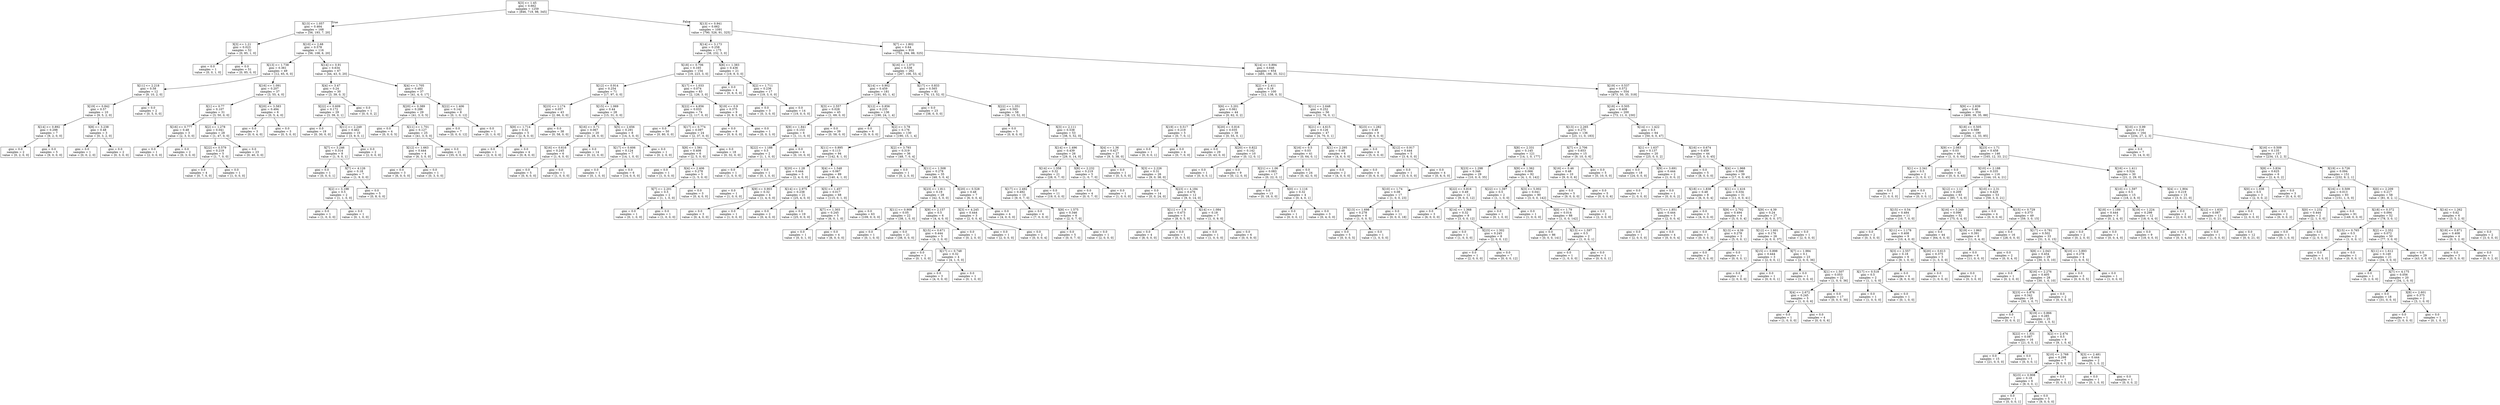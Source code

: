 digraph Tree {
node [shape=box] ;
0 [label="X[3] <= 1.45\ngini = 0.662\nsamples = 1259\nvalue = [846, 719, 98, 345]"] ;
1 [label="X[13] <= 1.057\ngini = 0.464\nsamples = 168\nvalue = [56, 193, 7, 20]"] ;
0 -> 1 [labeldistance=2.5, labelangle=45, headlabel="True"] ;
2 [label="X[3] <= 1.21\ngini = 0.023\nsamples = 52\nvalue = [0, 85, 1, 0]"] ;
1 -> 2 ;
3 [label="gini = 0.0\nsamples = 1\nvalue = [0, 0, 1, 0]"] ;
2 -> 3 ;
4 [label="gini = 0.0\nsamples = 51\nvalue = [0, 85, 0, 0]"] ;
2 -> 4 ;
5 [label="X[10] <= 2.68\ngini = 0.578\nsamples = 116\nvalue = [56, 108, 6, 20]"] ;
1 -> 5 ;
6 [label="X[13] <= 1.738\ngini = 0.361\nsamples = 49\nvalue = [12, 65, 6, 0]"] ;
5 -> 6 ;
7 [label="X[11] <= 2.218\ngini = 0.58\nsamples = 12\nvalue = [9, 10, 2, 0]"] ;
6 -> 7 ;
8 [label="X[19] <= 0.842\ngini = 0.57\nsamples = 10\nvalue = [9, 5, 2, 0]"] ;
7 -> 8 ;
9 [label="X[14] <= 0.892\ngini = 0.298\nsamples = 7\nvalue = [9, 2, 0, 0]"] ;
8 -> 9 ;
10 [label="gini = 0.0\nsamples = 2\nvalue = [0, 2, 0, 0]"] ;
9 -> 10 ;
11 [label="gini = 0.0\nsamples = 5\nvalue = [9, 0, 0, 0]"] ;
9 -> 11 ;
12 [label="X[8] <= 3.238\ngini = 0.48\nsamples = 3\nvalue = [0, 3, 2, 0]"] ;
8 -> 12 ;
13 [label="gini = 0.0\nsamples = 1\nvalue = [0, 0, 2, 0]"] ;
12 -> 13 ;
14 [label="gini = 0.0\nsamples = 2\nvalue = [0, 3, 0, 0]"] ;
12 -> 14 ;
15 [label="gini = 0.0\nsamples = 2\nvalue = [0, 5, 0, 0]"] ;
7 -> 15 ;
16 [label="X[16] <= 1.091\ngini = 0.207\nsamples = 37\nvalue = [3, 55, 4, 0]"] ;
6 -> 16 ;
17 [label="X[1] <= 0.77\ngini = 0.107\nsamples = 31\nvalue = [3, 50, 0, 0]"] ;
16 -> 17 ;
18 [label="X[16] <= 0.777\ngini = 0.48\nsamples = 3\nvalue = [2, 3, 0, 0]"] ;
17 -> 18 ;
19 [label="gini = 0.0\nsamples = 1\nvalue = [2, 0, 0, 0]"] ;
18 -> 19 ;
20 [label="gini = 0.0\nsamples = 2\nvalue = [0, 3, 0, 0]"] ;
18 -> 20 ;
21 [label="X[2] <= 1.278\ngini = 0.041\nsamples = 28\nvalue = [1, 47, 0, 0]"] ;
17 -> 21 ;
22 [label="X[22] <= 0.579\ngini = 0.219\nsamples = 5\nvalue = [1, 7, 0, 0]"] ;
21 -> 22 ;
23 [label="gini = 0.0\nsamples = 4\nvalue = [0, 7, 0, 0]"] ;
22 -> 23 ;
24 [label="gini = 0.0\nsamples = 1\nvalue = [1, 0, 0, 0]"] ;
22 -> 24 ;
25 [label="gini = 0.0\nsamples = 23\nvalue = [0, 40, 0, 0]"] ;
21 -> 25 ;
26 [label="X[20] <= 3.583\ngini = 0.494\nsamples = 6\nvalue = [0, 5, 4, 0]"] ;
16 -> 26 ;
27 [label="gini = 0.0\nsamples = 3\nvalue = [0, 0, 4, 0]"] ;
26 -> 27 ;
28 [label="gini = 0.0\nsamples = 3\nvalue = [0, 5, 0, 0]"] ;
26 -> 28 ;
29 [label="X[14] <= 0.91\ngini = 0.634\nsamples = 67\nvalue = [44, 43, 0, 20]"] ;
5 -> 29 ;
30 [label="X[4] <= 3.47\ngini = 0.24\nsamples = 30\nvalue = [3, 39, 0, 3]"] ;
29 -> 30 ;
31 [label="X[22] <= 0.609\ngini = 0.172\nsamples = 29\nvalue = [3, 39, 0, 1]"] ;
30 -> 31 ;
32 [label="gini = 0.0\nsamples = 19\nvalue = [0, 30, 0, 0]"] ;
31 -> 32 ;
33 [label="X[11] <= 2.249\ngini = 0.462\nsamples = 10\nvalue = [3, 9, 0, 1]"] ;
31 -> 33 ;
34 [label="X[7] <= 3.246\ngini = 0.314\nsamples = 8\nvalue = [1, 9, 0, 1]"] ;
33 -> 34 ;
35 [label="gini = 0.0\nsamples = 1\nvalue = [0, 0, 0, 1]"] ;
34 -> 35 ;
36 [label="X[7] <= 4.126\ngini = 0.18\nsamples = 7\nvalue = [1, 9, 0, 0]"] ;
34 -> 36 ;
37 [label="X[2] <= 3.198\ngini = 0.5\nsamples = 2\nvalue = [1, 1, 0, 0]"] ;
36 -> 37 ;
38 [label="gini = 0.0\nsamples = 1\nvalue = [1, 0, 0, 0]"] ;
37 -> 38 ;
39 [label="gini = 0.0\nsamples = 1\nvalue = [0, 1, 0, 0]"] ;
37 -> 39 ;
40 [label="gini = 0.0\nsamples = 5\nvalue = [0, 8, 0, 0]"] ;
36 -> 40 ;
41 [label="gini = 0.0\nsamples = 2\nvalue = [2, 0, 0, 0]"] ;
33 -> 41 ;
42 [label="gini = 0.0\nsamples = 1\nvalue = [0, 0, 0, 2]"] ;
30 -> 42 ;
43 [label="X[4] <= 1.705\ngini = 0.483\nsamples = 37\nvalue = [41, 4, 0, 17]"] ;
29 -> 43 ;
44 [label="X[20] <= 0.389\ngini = 0.286\nsamples = 29\nvalue = [41, 3, 0, 5]"] ;
43 -> 44 ;
45 [label="gini = 0.0\nsamples = 4\nvalue = [0, 0, 0, 5]"] ;
44 -> 45 ;
46 [label="X[11] <= 1.701\ngini = 0.127\nsamples = 25\nvalue = [41, 3, 0, 0]"] ;
44 -> 46 ;
47 [label="X[12] <= 1.663\ngini = 0.444\nsamples = 4\nvalue = [6, 3, 0, 0]"] ;
46 -> 47 ;
48 [label="gini = 0.0\nsamples = 3\nvalue = [6, 0, 0, 0]"] ;
47 -> 48 ;
49 [label="gini = 0.0\nsamples = 1\nvalue = [0, 3, 0, 0]"] ;
47 -> 49 ;
50 [label="gini = 0.0\nsamples = 21\nvalue = [35, 0, 0, 0]"] ;
46 -> 50 ;
51 [label="X[22] <= 1.406\ngini = 0.142\nsamples = 8\nvalue = [0, 1, 0, 12]"] ;
43 -> 51 ;
52 [label="gini = 0.0\nsamples = 7\nvalue = [0, 0, 0, 12]"] ;
51 -> 52 ;
53 [label="gini = 0.0\nsamples = 1\nvalue = [0, 1, 0, 0]"] ;
51 -> 53 ;
54 [label="X[13] <= 0.941\ngini = 0.662\nsamples = 1091\nvalue = [790, 526, 91, 325]"] ;
0 -> 54 [labeldistance=2.5, labelangle=-45, headlabel="False"] ;
55 [label="X[14] <= 3.173\ngini = 0.258\nsamples = 175\nvalue = [38, 232, 3, 0]"] ;
54 -> 55 ;
56 [label="X[18] <= 0.706\ngini = 0.165\nsamples = 154\nvalue = [19, 223, 3, 0]"] ;
55 -> 56 ;
57 [label="X[12] <= 0.914\ngini = 0.254\nsamples = 71\nvalue = [17, 97, 0, 0]"] ;
56 -> 57 ;
58 [label="X[23] <= 1.174\ngini = 0.057\nsamples = 43\nvalue = [2, 66, 0, 0]"] ;
57 -> 58 ;
59 [label="X[9] <= 1.714\ngini = 0.32\nsamples = 5\nvalue = [2, 8, 0, 0]"] ;
58 -> 59 ;
60 [label="gini = 0.0\nsamples = 1\nvalue = [2, 0, 0, 0]"] ;
59 -> 60 ;
61 [label="gini = 0.0\nsamples = 4\nvalue = [0, 8, 0, 0]"] ;
59 -> 61 ;
62 [label="gini = 0.0\nsamples = 38\nvalue = [0, 58, 0, 0]"] ;
58 -> 62 ;
63 [label="X[15] <= 1.069\ngini = 0.44\nsamples = 28\nvalue = [15, 31, 0, 0]"] ;
57 -> 63 ;
64 [label="X[16] <= 0.71\ngini = 0.067\nsamples = 20\nvalue = [1, 28, 0, 0]"] ;
63 -> 64 ;
65 [label="X[16] <= 0.616\ngini = 0.245\nsamples = 6\nvalue = [1, 6, 0, 0]"] ;
64 -> 65 ;
66 [label="gini = 0.0\nsamples = 5\nvalue = [0, 6, 0, 0]"] ;
65 -> 66 ;
67 [label="gini = 0.0\nsamples = 1\nvalue = [1, 0, 0, 0]"] ;
65 -> 67 ;
68 [label="gini = 0.0\nsamples = 14\nvalue = [0, 22, 0, 0]"] ;
64 -> 68 ;
69 [label="X[5] <= 2.656\ngini = 0.291\nsamples = 8\nvalue = [14, 3, 0, 0]"] ;
63 -> 69 ;
70 [label="X[17] <= 0.606\ngini = 0.124\nsamples = 7\nvalue = [14, 1, 0, 0]"] ;
69 -> 70 ;
71 [label="gini = 0.0\nsamples = 1\nvalue = [0, 1, 0, 0]"] ;
70 -> 71 ;
72 [label="gini = 0.0\nsamples = 6\nvalue = [14, 0, 0, 0]"] ;
70 -> 72 ;
73 [label="gini = 0.0\nsamples = 1\nvalue = [0, 2, 0, 0]"] ;
69 -> 73 ;
74 [label="X[17] <= 1.033\ngini = 0.074\nsamples = 83\nvalue = [2, 126, 3, 0]"] ;
56 -> 74 ;
75 [label="X[22] <= 4.856\ngini = 0.033\nsamples = 74\nvalue = [2, 117, 0, 0]"] ;
74 -> 75 ;
76 [label="gini = 0.0\nsamples = 50\nvalue = [0, 80, 0, 0]"] ;
75 -> 76 ;
77 [label="X[17] <= 0.774\ngini = 0.097\nsamples = 24\nvalue = [2, 37, 0, 0]"] ;
75 -> 77 ;
78 [label="X[8] <= 1.561\ngini = 0.408\nsamples = 6\nvalue = [2, 5, 0, 0]"] ;
77 -> 78 ;
79 [label="gini = 0.0\nsamples = 1\nvalue = [1, 0, 0, 0]"] ;
78 -> 79 ;
80 [label="X[4] <= 2.406\ngini = 0.278\nsamples = 5\nvalue = [1, 5, 0, 0]"] ;
78 -> 80 ;
81 [label="X[7] <= 2.201\ngini = 0.5\nsamples = 2\nvalue = [1, 1, 0, 0]"] ;
80 -> 81 ;
82 [label="gini = 0.0\nsamples = 1\nvalue = [0, 1, 0, 0]"] ;
81 -> 82 ;
83 [label="gini = 0.0\nsamples = 1\nvalue = [1, 0, 0, 0]"] ;
81 -> 83 ;
84 [label="gini = 0.0\nsamples = 3\nvalue = [0, 4, 0, 0]"] ;
80 -> 84 ;
85 [label="gini = 0.0\nsamples = 18\nvalue = [0, 32, 0, 0]"] ;
77 -> 85 ;
86 [label="X[19] <= 0.9\ngini = 0.375\nsamples = 9\nvalue = [0, 9, 3, 0]"] ;
74 -> 86 ;
87 [label="gini = 0.0\nsamples = 8\nvalue = [0, 9, 0, 0]"] ;
86 -> 87 ;
88 [label="gini = 0.0\nsamples = 1\nvalue = [0, 0, 3, 0]"] ;
86 -> 88 ;
89 [label="X[8] <= 1.383\ngini = 0.436\nsamples = 21\nvalue = [19, 9, 0, 0]"] ;
55 -> 89 ;
90 [label="gini = 0.0\nsamples = 4\nvalue = [0, 6, 0, 0]"] ;
89 -> 90 ;
91 [label="X[2] <= 1.711\ngini = 0.236\nsamples = 17\nvalue = [19, 3, 0, 0]"] ;
89 -> 91 ;
92 [label="gini = 0.0\nsamples = 3\nvalue = [0, 3, 0, 0]"] ;
91 -> 92 ;
93 [label="gini = 0.0\nsamples = 14\nvalue = [19, 0, 0, 0]"] ;
91 -> 93 ;
94 [label="X[7] <= 1.802\ngini = 0.64\nsamples = 916\nvalue = [752, 294, 88, 325]"] ;
54 -> 94 ;
95 [label="X[16] <= 1.073\ngini = 0.538\nsamples = 262\nvalue = [267, 106, 53, 4]"] ;
94 -> 95 ;
96 [label="X[14] <= 0.902\ngini = 0.459\nsamples = 181\nvalue = [191, 93, 1, 4]"] ;
95 -> 96 ;
97 [label="X[3] <= 2.557\ngini = 0.028\nsamples = 45\nvalue = [1, 69, 0, 0]"] ;
96 -> 97 ;
98 [label="X[9] <= 1.841\ngini = 0.153\nsamples = 6\nvalue = [1, 11, 0, 0]"] ;
97 -> 98 ;
99 [label="X[22] <= 1.188\ngini = 0.5\nsamples = 2\nvalue = [1, 1, 0, 0]"] ;
98 -> 99 ;
100 [label="gini = 0.0\nsamples = 1\nvalue = [1, 0, 0, 0]"] ;
99 -> 100 ;
101 [label="gini = 0.0\nsamples = 1\nvalue = [0, 1, 0, 0]"] ;
99 -> 101 ;
102 [label="gini = 0.0\nsamples = 4\nvalue = [0, 10, 0, 0]"] ;
98 -> 102 ;
103 [label="gini = 0.0\nsamples = 39\nvalue = [0, 58, 0, 0]"] ;
97 -> 103 ;
104 [label="X[12] <= 0.856\ngini = 0.235\nsamples = 136\nvalue = [190, 24, 1, 4]"] ;
96 -> 104 ;
105 [label="gini = 0.0\nsamples = 6\nvalue = [0, 9, 0, 0]"] ;
104 -> 105 ;
106 [label="X[2] <= 3.78\ngini = 0.176\nsamples = 130\nvalue = [190, 15, 1, 4]"] ;
104 -> 106 ;
107 [label="X[11] <= 0.895\ngini = 0.113\nsamples = 94\nvalue = [142, 8, 1, 0]"] ;
106 -> 107 ;
108 [label="X[20] <= 1.28\ngini = 0.444\nsamples = 5\nvalue = [2, 4, 0, 0]"] ;
107 -> 108 ;
109 [label="gini = 0.0\nsamples = 1\nvalue = [1, 0, 0, 0]"] ;
108 -> 109 ;
110 [label="X[9] <= 0.903\ngini = 0.32\nsamples = 4\nvalue = [1, 4, 0, 0]"] ;
108 -> 110 ;
111 [label="gini = 0.0\nsamples = 3\nvalue = [0, 4, 0, 0]"] ;
110 -> 111 ;
112 [label="gini = 0.0\nsamples = 1\nvalue = [1, 0, 0, 0]"] ;
110 -> 112 ;
113 [label="X[4] <= 1.548\ngini = 0.067\nsamples = 89\nvalue = [140, 4, 1, 0]"] ;
107 -> 113 ;
114 [label="X[14] <= 2.975\ngini = 0.238\nsamples = 21\nvalue = [25, 4, 0, 0]"] ;
113 -> 114 ;
115 [label="gini = 0.0\nsamples = 2\nvalue = [0, 4, 0, 0]"] ;
114 -> 115 ;
116 [label="gini = 0.0\nsamples = 19\nvalue = [25, 0, 0, 0]"] ;
114 -> 116 ;
117 [label="X[5] <= 1.457\ngini = 0.017\nsamples = 68\nvalue = [115, 0, 1, 0]"] ;
113 -> 117 ;
118 [label="X[7] <= 1.303\ngini = 0.245\nsamples = 5\nvalue = [6, 0, 1, 0]"] ;
117 -> 118 ;
119 [label="gini = 0.0\nsamples = 1\nvalue = [0, 0, 1, 0]"] ;
118 -> 119 ;
120 [label="gini = 0.0\nsamples = 4\nvalue = [6, 0, 0, 0]"] ;
118 -> 120 ;
121 [label="gini = 0.0\nsamples = 63\nvalue = [109, 0, 0, 0]"] ;
117 -> 121 ;
122 [label="X[2] <= 3.793\ngini = 0.319\nsamples = 36\nvalue = [48, 7, 0, 4]"] ;
106 -> 122 ;
123 [label="gini = 0.0\nsamples = 1\nvalue = [0, 2, 0, 0]"] ;
122 -> 123 ;
124 [label="X[11] <= 1.508\ngini = 0.278\nsamples = 35\nvalue = [48, 5, 0, 4]"] ;
122 -> 124 ;
125 [label="X[23] <= 1.811\ngini = 0.19\nsamples = 28\nvalue = [42, 5, 0, 0]"] ;
124 -> 125 ;
126 [label="X[11] <= 0.909\ngini = 0.05\nsamples = 22\nvalue = [38, 1, 0, 0]"] ;
125 -> 126 ;
127 [label="gini = 0.0\nsamples = 1\nvalue = [0, 1, 0, 0]"] ;
126 -> 127 ;
128 [label="gini = 0.0\nsamples = 21\nvalue = [38, 0, 0, 0]"] ;
126 -> 128 ;
129 [label="X[9] <= 2.157\ngini = 0.5\nsamples = 6\nvalue = [4, 4, 0, 0]"] ;
125 -> 129 ;
130 [label="X[15] <= 0.671\ngini = 0.444\nsamples = 5\nvalue = [4, 2, 0, 0]"] ;
129 -> 130 ;
131 [label="gini = 0.0\nsamples = 1\nvalue = [0, 1, 0, 0]"] ;
130 -> 131 ;
132 [label="X[17] <= 0.748\ngini = 0.32\nsamples = 4\nvalue = [4, 1, 0, 0]"] ;
130 -> 132 ;
133 [label="gini = 0.0\nsamples = 3\nvalue = [4, 0, 0, 0]"] ;
132 -> 133 ;
134 [label="gini = 0.0\nsamples = 1\nvalue = [0, 1, 0, 0]"] ;
132 -> 134 ;
135 [label="gini = 0.0\nsamples = 1\nvalue = [0, 2, 0, 0]"] ;
129 -> 135 ;
136 [label="X[20] <= 0.528\ngini = 0.48\nsamples = 7\nvalue = [6, 0, 0, 4]"] ;
124 -> 136 ;
137 [label="X[3] <= 4.245\ngini = 0.444\nsamples = 3\nvalue = [2, 0, 0, 4]"] ;
136 -> 137 ;
138 [label="gini = 0.0\nsamples = 1\nvalue = [2, 0, 0, 0]"] ;
137 -> 138 ;
139 [label="gini = 0.0\nsamples = 2\nvalue = [0, 0, 0, 4]"] ;
137 -> 139 ;
140 [label="gini = 0.0\nsamples = 4\nvalue = [4, 0, 0, 0]"] ;
136 -> 140 ;
141 [label="X[17] <= 0.833\ngini = 0.565\nsamples = 81\nvalue = [76, 13, 52, 0]"] ;
95 -> 141 ;
142 [label="gini = 0.0\nsamples = 23\nvalue = [38, 0, 0, 0]"] ;
141 -> 142 ;
143 [label="X[22] <= 1.351\ngini = 0.593\nsamples = 58\nvalue = [38, 13, 52, 0]"] ;
141 -> 143 ;
144 [label="gini = 0.0\nsamples = 5\nvalue = [0, 8, 0, 0]"] ;
143 -> 144 ;
145 [label="X[3] <= 2.111\ngini = 0.538\nsamples = 53\nvalue = [38, 5, 52, 0]"] ;
143 -> 145 ;
146 [label="X[14] <= 1.496\ngini = 0.439\nsamples = 26\nvalue = [29, 0, 14, 0]"] ;
145 -> 146 ;
147 [label="X[14] <= 1.358\ngini = 0.32\nsamples = 21\nvalue = [28, 0, 7, 0]"] ;
146 -> 147 ;
148 [label="X[17] <= 2.492\ngini = 0.492\nsamples = 10\nvalue = [9, 0, 7, 0]"] ;
147 -> 148 ;
149 [label="gini = 0.0\nsamples = 4\nvalue = [7, 0, 0, 0]"] ;
148 -> 149 ;
150 [label="X[8] <= 1.575\ngini = 0.346\nsamples = 6\nvalue = [2, 0, 7, 0]"] ;
148 -> 150 ;
151 [label="gini = 0.0\nsamples = 5\nvalue = [0, 0, 7, 0]"] ;
150 -> 151 ;
152 [label="gini = 0.0\nsamples = 1\nvalue = [2, 0, 0, 0]"] ;
150 -> 152 ;
153 [label="gini = 0.0\nsamples = 11\nvalue = [19, 0, 0, 0]"] ;
147 -> 153 ;
154 [label="X[8] <= 2.232\ngini = 0.219\nsamples = 5\nvalue = [1, 0, 7, 0]"] ;
146 -> 154 ;
155 [label="gini = 0.0\nsamples = 4\nvalue = [0, 0, 7, 0]"] ;
154 -> 155 ;
156 [label="gini = 0.0\nsamples = 1\nvalue = [1, 0, 0, 0]"] ;
154 -> 156 ;
157 [label="X[4] <= 1.36\ngini = 0.427\nsamples = 27\nvalue = [9, 5, 38, 0]"] ;
145 -> 157 ;
158 [label="gini = 0.0\nsamples = 1\nvalue = [0, 5, 0, 0]"] ;
157 -> 158 ;
159 [label="X[3] <= 2.226\ngini = 0.31\nsamples = 26\nvalue = [9, 0, 38, 0]"] ;
157 -> 159 ;
160 [label="gini = 0.0\nsamples = 14\nvalue = [0, 0, 24, 0]"] ;
159 -> 160 ;
161 [label="X[23] <= 4.184\ngini = 0.476\nsamples = 12\nvalue = [9, 0, 14, 0]"] ;
159 -> 161 ;
162 [label="X[11] <= 1.9\ngini = 0.473\nsamples = 5\nvalue = [8, 0, 5, 0]"] ;
161 -> 162 ;
163 [label="gini = 0.0\nsamples = 4\nvalue = [8, 0, 0, 0]"] ;
162 -> 163 ;
164 [label="gini = 0.0\nsamples = 1\nvalue = [0, 0, 5, 0]"] ;
162 -> 164 ;
165 [label="X[14] <= 1.084\ngini = 0.18\nsamples = 7\nvalue = [1, 0, 9, 0]"] ;
161 -> 165 ;
166 [label="gini = 0.0\nsamples = 1\nvalue = [1, 0, 0, 0]"] ;
165 -> 166 ;
167 [label="gini = 0.0\nsamples = 6\nvalue = [0, 0, 9, 0]"] ;
165 -> 167 ;
168 [label="X[14] <= 0.894\ngini = 0.646\nsamples = 654\nvalue = [485, 188, 35, 321]"] ;
94 -> 168 ;
169 [label="X[2] <= 2.411\ngini = 0.18\nsamples = 100\nvalue = [12, 138, 0, 3]"] ;
168 -> 169 ;
170 [label="X[6] <= 3.201\ngini = 0.061\nsamples = 44\nvalue = [0, 62, 0, 2]"] ;
169 -> 170 ;
171 [label="X[19] <= 0.517\ngini = 0.219\nsamples = 5\nvalue = [0, 7, 0, 1]"] ;
170 -> 171 ;
172 [label="gini = 0.0\nsamples = 1\nvalue = [0, 0, 0, 1]"] ;
171 -> 172 ;
173 [label="gini = 0.0\nsamples = 4\nvalue = [0, 7, 0, 0]"] ;
171 -> 173 ;
174 [label="X[20] <= 0.816\ngini = 0.035\nsamples = 39\nvalue = [0, 55, 0, 1]"] ;
170 -> 174 ;
175 [label="gini = 0.0\nsamples = 29\nvalue = [0, 43, 0, 0]"] ;
174 -> 175 ;
176 [label="X[20] <= 0.822\ngini = 0.142\nsamples = 10\nvalue = [0, 12, 0, 1]"] ;
174 -> 176 ;
177 [label="gini = 0.0\nsamples = 1\nvalue = [0, 0, 0, 1]"] ;
176 -> 177 ;
178 [label="gini = 0.0\nsamples = 9\nvalue = [0, 12, 0, 0]"] ;
176 -> 178 ;
179 [label="X[11] <= 2.648\ngini = 0.252\nsamples = 56\nvalue = [12, 76, 0, 1]"] ;
169 -> 179 ;
180 [label="X[21] <= 4.615\ngini = 0.126\nsamples = 47\nvalue = [4, 70, 0, 1]"] ;
179 -> 180 ;
181 [label="X[16] <= 0.5\ngini = 0.03\nsamples = 41\nvalue = [0, 64, 0, 1]"] ;
180 -> 181 ;
182 [label="X[21] <= 1.06\ngini = 0.083\nsamples = 17\nvalue = [0, 22, 0, 1]"] ;
181 -> 182 ;
183 [label="gini = 0.0\nsamples = 13\nvalue = [0, 18, 0, 0]"] ;
182 -> 183 ;
184 [label="X[0] <= 1.116\ngini = 0.32\nsamples = 4\nvalue = [0, 4, 0, 1]"] ;
182 -> 184 ;
185 [label="gini = 0.0\nsamples = 1\nvalue = [0, 0, 0, 1]"] ;
184 -> 185 ;
186 [label="gini = 0.0\nsamples = 3\nvalue = [0, 4, 0, 0]"] ;
184 -> 186 ;
187 [label="gini = 0.0\nsamples = 24\nvalue = [0, 42, 0, 0]"] ;
181 -> 187 ;
188 [label="X[1] <= 2.295\ngini = 0.48\nsamples = 6\nvalue = [4, 6, 0, 0]"] ;
180 -> 188 ;
189 [label="gini = 0.0\nsamples = 2\nvalue = [4, 0, 0, 0]"] ;
188 -> 189 ;
190 [label="gini = 0.0\nsamples = 4\nvalue = [0, 6, 0, 0]"] ;
188 -> 190 ;
191 [label="X[23] <= 1.282\ngini = 0.49\nsamples = 9\nvalue = [8, 6, 0, 0]"] ;
179 -> 191 ;
192 [label="gini = 0.0\nsamples = 4\nvalue = [5, 0, 0, 0]"] ;
191 -> 192 ;
193 [label="X[12] <= 0.917\ngini = 0.444\nsamples = 5\nvalue = [3, 6, 0, 0]"] ;
191 -> 193 ;
194 [label="gini = 0.0\nsamples = 1\nvalue = [3, 0, 0, 0]"] ;
193 -> 194 ;
195 [label="gini = 0.0\nsamples = 4\nvalue = [0, 6, 0, 0]"] ;
193 -> 195 ;
196 [label="X[19] <= 0.537\ngini = 0.572\nsamples = 554\nvalue = [473, 50, 35, 318]"] ;
168 -> 196 ;
197 [label="X[18] <= 0.505\ngini = 0.408\nsamples = 200\nvalue = [73, 11, 0, 230]"] ;
196 -> 197 ;
198 [label="X[13] <= 2.265\ngini = 0.275\nsamples = 136\nvalue = [23, 11, 0, 183]"] ;
197 -> 198 ;
199 [label="X[8] <= 2.331\ngini = 0.145\nsamples = 121\nvalue = [14, 1, 0, 177]"] ;
198 -> 199 ;
200 [label="X[23] <= 1.298\ngini = 0.346\nsamples = 29\nvalue = [10, 0, 0, 35]"] ;
199 -> 200 ;
201 [label="X[10] <= 1.74\ngini = 0.08\nsamples = 17\nvalue = [1, 0, 0, 23]"] ;
200 -> 201 ;
202 [label="X[13] <= 1.698\ngini = 0.278\nsamples = 6\nvalue = [1, 0, 0, 5]"] ;
201 -> 202 ;
203 [label="gini = 0.0\nsamples = 5\nvalue = [0, 0, 0, 5]"] ;
202 -> 203 ;
204 [label="gini = 0.0\nsamples = 1\nvalue = [1, 0, 0, 0]"] ;
202 -> 204 ;
205 [label="gini = 0.0\nsamples = 11\nvalue = [0, 0, 0, 18]"] ;
201 -> 205 ;
206 [label="X[22] <= 0.816\ngini = 0.49\nsamples = 12\nvalue = [9, 0, 0, 12]"] ;
200 -> 206 ;
207 [label="gini = 0.0\nsamples = 3\nvalue = [6, 0, 0, 0]"] ;
206 -> 207 ;
208 [label="X[14] <= 1.368\ngini = 0.32\nsamples = 9\nvalue = [3, 0, 0, 12]"] ;
206 -> 208 ;
209 [label="gini = 0.0\nsamples = 1\nvalue = [1, 0, 0, 0]"] ;
208 -> 209 ;
210 [label="X[23] <= 1.302\ngini = 0.245\nsamples = 8\nvalue = [2, 0, 0, 12]"] ;
208 -> 210 ;
211 [label="gini = 0.0\nsamples = 1\nvalue = [2, 0, 0, 0]"] ;
210 -> 211 ;
212 [label="gini = 0.0\nsamples = 7\nvalue = [0, 0, 0, 12]"] ;
210 -> 212 ;
213 [label="X[9] <= 1.362\ngini = 0.066\nsamples = 92\nvalue = [4, 1, 0, 142]"] ;
199 -> 213 ;
214 [label="X[22] <= 1.397\ngini = 0.5\nsamples = 2\nvalue = [1, 1, 0, 0]"] ;
213 -> 214 ;
215 [label="gini = 0.0\nsamples = 1\nvalue = [0, 1, 0, 0]"] ;
214 -> 215 ;
216 [label="gini = 0.0\nsamples = 1\nvalue = [1, 0, 0, 0]"] ;
214 -> 216 ;
217 [label="X[3] <= 5.002\ngini = 0.041\nsamples = 90\nvalue = [3, 0, 0, 142]"] ;
213 -> 217 ;
218 [label="X[0] <= 1.79\ngini = 0.014\nsamples = 88\nvalue = [1, 0, 0, 142]"] ;
217 -> 218 ;
219 [label="gini = 0.0\nsamples = 86\nvalue = [0, 0, 0, 141]"] ;
218 -> 219 ;
220 [label="X[13] <= 1.597\ngini = 0.5\nsamples = 2\nvalue = [1, 0, 0, 1]"] ;
218 -> 220 ;
221 [label="gini = 0.0\nsamples = 1\nvalue = [1, 0, 0, 0]"] ;
220 -> 221 ;
222 [label="gini = 0.0\nsamples = 1\nvalue = [0, 0, 0, 1]"] ;
220 -> 222 ;
223 [label="gini = 0.0\nsamples = 2\nvalue = [2, 0, 0, 0]"] ;
217 -> 223 ;
224 [label="X[7] <= 2.706\ngini = 0.653\nsamples = 15\nvalue = [9, 10, 0, 6]"] ;
198 -> 224 ;
225 [label="X[16] <= 0.46\ngini = 0.48\nsamples = 10\nvalue = [9, 0, 0, 6]"] ;
224 -> 225 ;
226 [label="gini = 0.0\nsamples = 5\nvalue = [9, 0, 0, 0]"] ;
225 -> 226 ;
227 [label="gini = 0.0\nsamples = 5\nvalue = [0, 0, 0, 6]"] ;
225 -> 227 ;
228 [label="gini = 0.0\nsamples = 5\nvalue = [0, 10, 0, 0]"] ;
224 -> 228 ;
229 [label="X[14] <= 1.422\ngini = 0.5\nsamples = 64\nvalue = [50, 0, 0, 47]"] ;
197 -> 229 ;
230 [label="X[1] <= 1.637\ngini = 0.137\nsamples = 20\nvalue = [25, 0, 0, 2]"] ;
229 -> 230 ;
231 [label="gini = 0.0\nsamples = 18\nvalue = [24, 0, 0, 0]"] ;
230 -> 231 ;
232 [label="X[9] <= 3.691\ngini = 0.444\nsamples = 2\nvalue = [1, 0, 0, 2]"] ;
230 -> 232 ;
233 [label="gini = 0.0\nsamples = 1\nvalue = [1, 0, 0, 0]"] ;
232 -> 233 ;
234 [label="gini = 0.0\nsamples = 1\nvalue = [0, 0, 0, 2]"] ;
232 -> 234 ;
235 [label="X[16] <= 0.674\ngini = 0.459\nsamples = 44\nvalue = [25, 0, 0, 45]"] ;
229 -> 235 ;
236 [label="gini = 0.0\nsamples = 5\nvalue = [8, 0, 0, 0]"] ;
235 -> 236 ;
237 [label="X[4] <= 1.968\ngini = 0.398\nsamples = 39\nvalue = [17, 0, 0, 45]"] ;
235 -> 237 ;
238 [label="X[18] <= 1.838\ngini = 0.48\nsamples = 8\nvalue = [6, 0, 0, 4]"] ;
237 -> 238 ;
239 [label="X[7] <= 1.851\ngini = 0.444\nsamples = 5\nvalue = [2, 0, 0, 4]"] ;
238 -> 239 ;
240 [label="gini = 0.0\nsamples = 1\nvalue = [2, 0, 0, 0]"] ;
239 -> 240 ;
241 [label="gini = 0.0\nsamples = 4\nvalue = [0, 0, 0, 4]"] ;
239 -> 241 ;
242 [label="gini = 0.0\nsamples = 3\nvalue = [4, 0, 0, 0]"] ;
238 -> 242 ;
243 [label="X[1] <= 1.416\ngini = 0.334\nsamples = 31\nvalue = [11, 0, 0, 41]"] ;
237 -> 243 ;
244 [label="X[9] <= 2.702\ngini = 0.494\nsamples = 4\nvalue = [5, 0, 0, 4]"] ;
243 -> 244 ;
245 [label="gini = 0.0\nsamples = 1\nvalue = [0, 0, 0, 3]"] ;
244 -> 245 ;
246 [label="X[13] <= 4.39\ngini = 0.278\nsamples = 3\nvalue = [5, 0, 0, 1]"] ;
244 -> 246 ;
247 [label="gini = 0.0\nsamples = 2\nvalue = [5, 0, 0, 0]"] ;
246 -> 247 ;
248 [label="gini = 0.0\nsamples = 1\nvalue = [0, 0, 0, 1]"] ;
246 -> 248 ;
249 [label="X[9] <= 4.39\ngini = 0.24\nsamples = 27\nvalue = [6, 0, 0, 37]"] ;
243 -> 249 ;
250 [label="X[12] <= 1.601\ngini = 0.176\nsamples = 26\nvalue = [4, 0, 0, 37]"] ;
249 -> 250 ;
251 [label="X[15] <= 0.898\ngini = 0.444\nsamples = 3\nvalue = [2, 0, 0, 1]"] ;
250 -> 251 ;
252 [label="gini = 0.0\nsamples = 2\nvalue = [2, 0, 0, 0]"] ;
251 -> 252 ;
253 [label="gini = 0.0\nsamples = 1\nvalue = [0, 0, 0, 1]"] ;
251 -> 253 ;
254 [label="X[7] <= 1.984\ngini = 0.1\nsamples = 23\nvalue = [2, 0, 0, 36]"] ;
250 -> 254 ;
255 [label="gini = 0.0\nsamples = 1\nvalue = [1, 0, 0, 0]"] ;
254 -> 255 ;
256 [label="X[1] <= 1.507\ngini = 0.053\nsamples = 22\nvalue = [1, 0, 0, 36]"] ;
254 -> 256 ;
257 [label="X[4] <= 2.672\ngini = 0.245\nsamples = 5\nvalue = [1, 0, 0, 6]"] ;
256 -> 257 ;
258 [label="gini = 0.0\nsamples = 1\nvalue = [1, 0, 0, 0]"] ;
257 -> 258 ;
259 [label="gini = 0.0\nsamples = 4\nvalue = [0, 0, 0, 6]"] ;
257 -> 259 ;
260 [label="gini = 0.0\nsamples = 17\nvalue = [0, 0, 0, 30]"] ;
256 -> 260 ;
261 [label="gini = 0.0\nsamples = 1\nvalue = [2, 0, 0, 0]"] ;
249 -> 261 ;
262 [label="X[9] <= 2.839\ngini = 0.46\nsamples = 354\nvalue = [400, 39, 35, 88]"] ;
196 -> 262 ;
263 [label="X[18] <= 0.505\ngini = 0.589\nsamples = 190\nvalue = [166, 12, 33, 85]"] ;
262 -> 263 ;
264 [label="X[9] <= 2.083\ngini = 0.03\nsamples = 44\nvalue = [1, 0, 0, 64]"] ;
263 -> 264 ;
265 [label="X[1] <= 2.341\ngini = 0.5\nsamples = 2\nvalue = [1, 0, 0, 1]"] ;
264 -> 265 ;
266 [label="gini = 0.0\nsamples = 1\nvalue = [1, 0, 0, 0]"] ;
265 -> 266 ;
267 [label="gini = 0.0\nsamples = 1\nvalue = [0, 0, 0, 1]"] ;
265 -> 267 ;
268 [label="gini = 0.0\nsamples = 42\nvalue = [0, 0, 0, 63]"] ;
264 -> 268 ;
269 [label="X[23] <= 1.71\ngini = 0.458\nsamples = 146\nvalue = [165, 12, 33, 21]"] ;
263 -> 269 ;
270 [label="X[10] <= 2.188\ngini = 0.335\nsamples = 116\nvalue = [144, 10, 4, 21]"] ;
269 -> 270 ;
271 [label="X[12] <= 1.12\ngini = 0.209\nsamples = 63\nvalue = [85, 7, 4, 0]"] ;
270 -> 271 ;
272 [label="X[15] <= 0.54\ngini = 0.484\nsamples = 11\nvalue = [10, 7, 0, 0]"] ;
271 -> 272 ;
273 [label="gini = 0.0\nsamples = 2\nvalue = [0, 3, 0, 0]"] ;
272 -> 273 ;
274 [label="X[11] <= 1.178\ngini = 0.408\nsamples = 9\nvalue = [10, 4, 0, 0]"] ;
272 -> 274 ;
275 [label="X[3] <= 2.557\ngini = 0.18\nsamples = 6\nvalue = [9, 1, 0, 0]"] ;
274 -> 275 ;
276 [label="X[17] <= 0.518\ngini = 0.5\nsamples = 2\nvalue = [1, 1, 0, 0]"] ;
275 -> 276 ;
277 [label="gini = 0.0\nsamples = 1\nvalue = [1, 0, 0, 0]"] ;
276 -> 277 ;
278 [label="gini = 0.0\nsamples = 1\nvalue = [0, 1, 0, 0]"] ;
276 -> 278 ;
279 [label="gini = 0.0\nsamples = 4\nvalue = [8, 0, 0, 0]"] ;
275 -> 279 ;
280 [label="X[20] <= 0.613\ngini = 0.375\nsamples = 3\nvalue = [1, 3, 0, 0]"] ;
274 -> 280 ;
281 [label="gini = 0.0\nsamples = 1\nvalue = [1, 0, 0, 0]"] ;
280 -> 281 ;
282 [label="gini = 0.0\nsamples = 2\nvalue = [0, 3, 0, 0]"] ;
280 -> 282 ;
283 [label="X[16] <= 3.248\ngini = 0.096\nsamples = 52\nvalue = [75, 0, 4, 0]"] ;
271 -> 283 ;
284 [label="gini = 0.0\nsamples = 44\nvalue = [64, 0, 0, 0]"] ;
283 -> 284 ;
285 [label="X[19] <= 1.863\ngini = 0.391\nsamples = 8\nvalue = [11, 0, 4, 0]"] ;
283 -> 285 ;
286 [label="gini = 0.0\nsamples = 6\nvalue = [11, 0, 0, 0]"] ;
285 -> 286 ;
287 [label="gini = 0.0\nsamples = 2\nvalue = [0, 0, 4, 0]"] ;
285 -> 287 ;
288 [label="X[10] <= 2.31\ngini = 0.429\nsamples = 53\nvalue = [59, 3, 0, 21]"] ;
270 -> 288 ;
289 [label="gini = 0.0\nsamples = 4\nvalue = [0, 0, 0, 6]"] ;
288 -> 289 ;
290 [label="X[15] <= 0.729\ngini = 0.373\nsamples = 49\nvalue = [59, 3, 0, 15]"] ;
288 -> 290 ;
291 [label="gini = 0.0\nsamples = 16\nvalue = [28, 0, 0, 0]"] ;
290 -> 291 ;
292 [label="X[17] <= 0.781\ngini = 0.502\nsamples = 33\nvalue = [31, 3, 0, 15]"] ;
290 -> 292 ;
293 [label="X[8] <= 2.043\ngini = 0.454\nsamples = 29\nvalue = [30, 3, 0, 10]"] ;
292 -> 293 ;
294 [label="gini = 0.0\nsamples = 1\nvalue = [0, 2, 0, 0]"] ;
293 -> 294 ;
295 [label="X[16] <= 2.276\ngini = 0.405\nsamples = 28\nvalue = [30, 1, 0, 10]"] ;
293 -> 295 ;
296 [label="X[23] <= 0.876\ngini = 0.342\nsamples = 26\nvalue = [30, 1, 0, 7]"] ;
295 -> 296 ;
297 [label="gini = 0.0\nsamples = 1\nvalue = [0, 0, 0, 2]"] ;
296 -> 297 ;
298 [label="X[19] <= 0.866\ngini = 0.285\nsamples = 25\nvalue = [30, 1, 0, 5]"] ;
296 -> 298 ;
299 [label="X[22] <= 1.331\ngini = 0.087\nsamples = 16\nvalue = [21, 0, 0, 1]"] ;
298 -> 299 ;
300 [label="gini = 0.0\nsamples = 15\nvalue = [21, 0, 0, 0]"] ;
299 -> 300 ;
301 [label="gini = 0.0\nsamples = 1\nvalue = [0, 0, 0, 1]"] ;
299 -> 301 ;
302 [label="X[2] <= 2.474\ngini = 0.5\nsamples = 9\nvalue = [9, 1, 0, 4]"] ;
298 -> 302 ;
303 [label="X[10] <= 2.768\ngini = 0.298\nsamples = 7\nvalue = [9, 0, 0, 2]"] ;
302 -> 303 ;
304 [label="X[23] <= 0.908\ngini = 0.18\nsamples = 6\nvalue = [9, 0, 0, 1]"] ;
303 -> 304 ;
305 [label="gini = 0.0\nsamples = 1\nvalue = [0, 0, 0, 1]"] ;
304 -> 305 ;
306 [label="gini = 0.0\nsamples = 5\nvalue = [9, 0, 0, 0]"] ;
304 -> 306 ;
307 [label="gini = 0.0\nsamples = 1\nvalue = [0, 0, 0, 1]"] ;
303 -> 307 ;
308 [label="X[3] <= 2.481\ngini = 0.444\nsamples = 2\nvalue = [0, 1, 0, 2]"] ;
302 -> 308 ;
309 [label="gini = 0.0\nsamples = 1\nvalue = [0, 1, 0, 0]"] ;
308 -> 309 ;
310 [label="gini = 0.0\nsamples = 1\nvalue = [0, 0, 0, 2]"] ;
308 -> 310 ;
311 [label="gini = 0.0\nsamples = 2\nvalue = [0, 0, 0, 3]"] ;
295 -> 311 ;
312 [label="X[10] <= 3.893\ngini = 0.278\nsamples = 4\nvalue = [1, 0, 0, 5]"] ;
292 -> 312 ;
313 [label="gini = 0.0\nsamples = 3\nvalue = [0, 0, 0, 5]"] ;
312 -> 313 ;
314 [label="gini = 0.0\nsamples = 1\nvalue = [1, 0, 0, 0]"] ;
312 -> 314 ;
315 [label="X[16] <= 1.411\ngini = 0.524\nsamples = 30\nvalue = [21, 2, 29, 0]"] ;
269 -> 315 ;
316 [label="X[10] <= 1.597\ngini = 0.5\nsamples = 15\nvalue = [18, 2, 8, 0]"] ;
315 -> 316 ;
317 [label="X[18] <= 1.189\ngini = 0.444\nsamples = 3\nvalue = [0, 2, 4, 0]"] ;
316 -> 317 ;
318 [label="gini = 0.0\nsamples = 2\nvalue = [0, 2, 0, 0]"] ;
317 -> 318 ;
319 [label="gini = 0.0\nsamples = 1\nvalue = [0, 0, 4, 0]"] ;
317 -> 319 ;
320 [label="X[19] <= 1.224\ngini = 0.298\nsamples = 12\nvalue = [18, 0, 4, 0]"] ;
316 -> 320 ;
321 [label="gini = 0.0\nsamples = 9\nvalue = [18, 0, 0, 0]"] ;
320 -> 321 ;
322 [label="gini = 0.0\nsamples = 3\nvalue = [0, 0, 4, 0]"] ;
320 -> 322 ;
323 [label="X[4] <= 1.904\ngini = 0.219\nsamples = 15\nvalue = [3, 0, 21, 0]"] ;
315 -> 323 ;
324 [label="gini = 0.0\nsamples = 2\nvalue = [2, 0, 0, 0]"] ;
323 -> 324 ;
325 [label="X[12] <= 1.633\ngini = 0.087\nsamples = 13\nvalue = [1, 0, 21, 0]"] ;
323 -> 325 ;
326 [label="gini = 0.0\nsamples = 1\nvalue = [1, 0, 0, 0]"] ;
325 -> 326 ;
327 [label="gini = 0.0\nsamples = 12\nvalue = [0, 0, 21, 0]"] ;
325 -> 327 ;
328 [label="X[10] <= 0.99\ngini = 0.216\nsamples = 164\nvalue = [234, 27, 2, 3]"] ;
262 -> 328 ;
329 [label="gini = 0.0\nsamples = 7\nvalue = [0, 14, 0, 0]"] ;
328 -> 329 ;
330 [label="X[16] <= 0.509\ngini = 0.135\nsamples = 157\nvalue = [234, 13, 2, 3]"] ;
328 -> 330 ;
331 [label="X[8] <= 3.834\ngini = 0.625\nsamples = 6\nvalue = [2, 4, 0, 2]"] ;
330 -> 331 ;
332 [label="X[0] <= 1.038\ngini = 0.5\nsamples = 3\nvalue = [2, 0, 0, 2]"] ;
331 -> 332 ;
333 [label="gini = 0.0\nsamples = 1\nvalue = [2, 0, 0, 0]"] ;
332 -> 333 ;
334 [label="gini = 0.0\nsamples = 2\nvalue = [0, 0, 0, 2]"] ;
332 -> 334 ;
335 [label="gini = 0.0\nsamples = 3\nvalue = [0, 4, 0, 0]"] ;
331 -> 335 ;
336 [label="X[19] <= 0.726\ngini = 0.094\nsamples = 151\nvalue = [232, 9, 2, 1]"] ;
330 -> 336 ;
337 [label="X[16] <= 0.509\ngini = 0.013\nsamples = 93\nvalue = [151, 1, 0, 0]"] ;
336 -> 337 ;
338 [label="X[0] <= 1.232\ngini = 0.444\nsamples = 2\nvalue = [2, 1, 0, 0]"] ;
337 -> 338 ;
339 [label="gini = 0.0\nsamples = 1\nvalue = [0, 1, 0, 0]"] ;
338 -> 339 ;
340 [label="gini = 0.0\nsamples = 1\nvalue = [2, 0, 0, 0]"] ;
338 -> 340 ;
341 [label="gini = 0.0\nsamples = 91\nvalue = [149, 0, 0, 0]"] ;
337 -> 341 ;
342 [label="X[0] <= 2.209\ngini = 0.217\nsamples = 58\nvalue = [81, 8, 2, 1]"] ;
336 -> 342 ;
343 [label="X[18] <= 0.372\ngini = 0.094\nsamples = 52\nvalue = [78, 3, 0, 1]"] ;
342 -> 343 ;
344 [label="X[15] <= 0.765\ngini = 0.5\nsamples = 2\nvalue = [1, 0, 0, 1]"] ;
343 -> 344 ;
345 [label="gini = 0.0\nsamples = 1\nvalue = [1, 0, 0, 0]"] ;
344 -> 345 ;
346 [label="gini = 0.0\nsamples = 1\nvalue = [0, 0, 0, 1]"] ;
344 -> 346 ;
347 [label="X[2] <= 2.352\ngini = 0.072\nsamples = 50\nvalue = [77, 3, 0, 0]"] ;
343 -> 347 ;
348 [label="X[11] <= 1.612\ngini = 0.149\nsamples = 21\nvalue = [34, 3, 0, 0]"] ;
347 -> 348 ;
349 [label="gini = 0.0\nsamples = 1\nvalue = [0, 2, 0, 0]"] ;
348 -> 349 ;
350 [label="X[7] <= 4.175\ngini = 0.056\nsamples = 20\nvalue = [34, 1, 0, 0]"] ;
348 -> 350 ;
351 [label="gini = 0.0\nsamples = 18\nvalue = [31, 0, 0, 0]"] ;
350 -> 351 ;
352 [label="X[8] <= 2.601\ngini = 0.375\nsamples = 2\nvalue = [3, 1, 0, 0]"] ;
350 -> 352 ;
353 [label="gini = 0.0\nsamples = 1\nvalue = [3, 0, 0, 0]"] ;
352 -> 353 ;
354 [label="gini = 0.0\nsamples = 1\nvalue = [0, 1, 0, 0]"] ;
352 -> 354 ;
355 [label="gini = 0.0\nsamples = 29\nvalue = [43, 0, 0, 0]"] ;
347 -> 355 ;
356 [label="X[14] <= 1.262\ngini = 0.62\nsamples = 6\nvalue = [3, 5, 2, 0]"] ;
342 -> 356 ;
357 [label="X[19] <= 0.871\ngini = 0.408\nsamples = 4\nvalue = [0, 5, 2, 0]"] ;
356 -> 357 ;
358 [label="gini = 0.0\nsamples = 3\nvalue = [0, 5, 0, 0]"] ;
357 -> 358 ;
359 [label="gini = 0.0\nsamples = 1\nvalue = [0, 0, 2, 0]"] ;
357 -> 359 ;
360 [label="gini = 0.0\nsamples = 2\nvalue = [3, 0, 0, 0]"] ;
356 -> 360 ;
}
